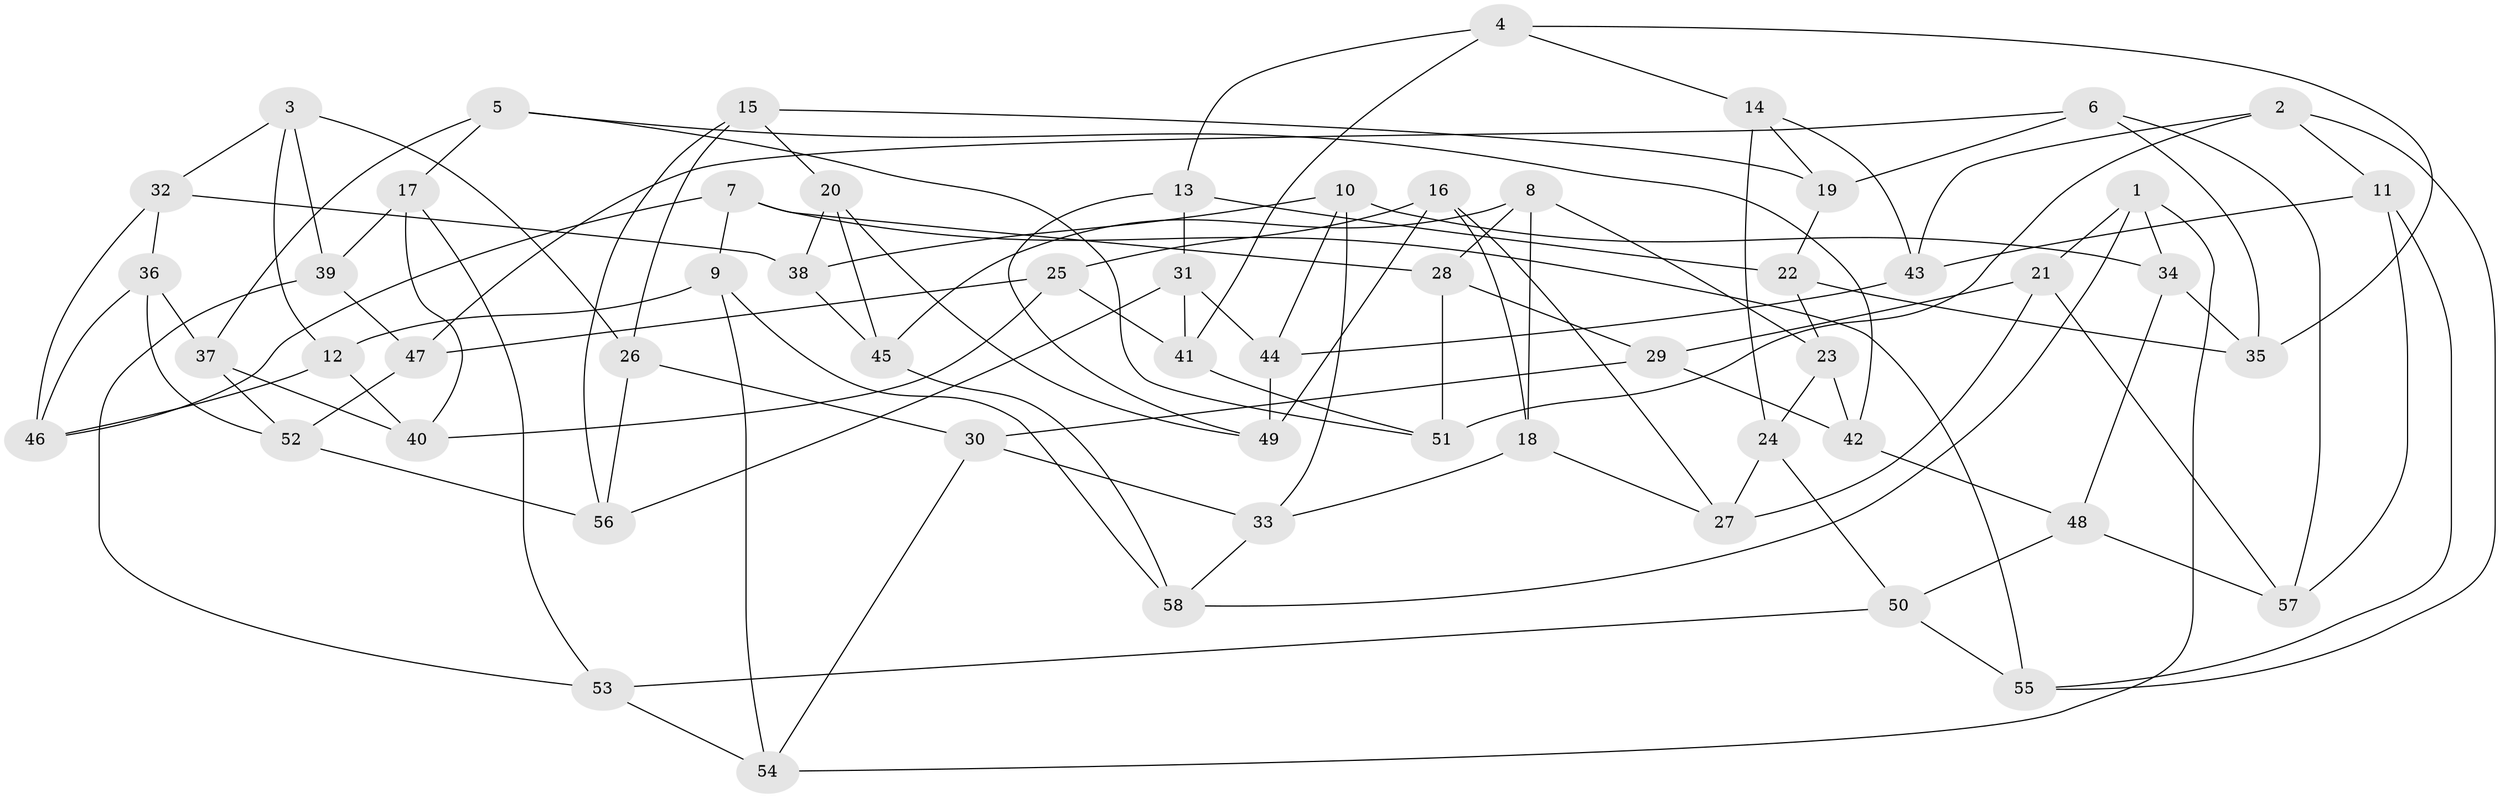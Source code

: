 // Generated by graph-tools (version 1.1) at 2025/50/03/09/25 03:50:51]
// undirected, 58 vertices, 116 edges
graph export_dot {
graph [start="1"]
  node [color=gray90,style=filled];
  1;
  2;
  3;
  4;
  5;
  6;
  7;
  8;
  9;
  10;
  11;
  12;
  13;
  14;
  15;
  16;
  17;
  18;
  19;
  20;
  21;
  22;
  23;
  24;
  25;
  26;
  27;
  28;
  29;
  30;
  31;
  32;
  33;
  34;
  35;
  36;
  37;
  38;
  39;
  40;
  41;
  42;
  43;
  44;
  45;
  46;
  47;
  48;
  49;
  50;
  51;
  52;
  53;
  54;
  55;
  56;
  57;
  58;
  1 -- 54;
  1 -- 21;
  1 -- 34;
  1 -- 58;
  2 -- 43;
  2 -- 11;
  2 -- 51;
  2 -- 55;
  3 -- 32;
  3 -- 26;
  3 -- 12;
  3 -- 39;
  4 -- 13;
  4 -- 14;
  4 -- 35;
  4 -- 41;
  5 -- 51;
  5 -- 17;
  5 -- 42;
  5 -- 37;
  6 -- 47;
  6 -- 19;
  6 -- 57;
  6 -- 35;
  7 -- 9;
  7 -- 55;
  7 -- 46;
  7 -- 28;
  8 -- 45;
  8 -- 28;
  8 -- 23;
  8 -- 18;
  9 -- 54;
  9 -- 58;
  9 -- 12;
  10 -- 34;
  10 -- 33;
  10 -- 44;
  10 -- 38;
  11 -- 43;
  11 -- 55;
  11 -- 57;
  12 -- 40;
  12 -- 46;
  13 -- 31;
  13 -- 49;
  13 -- 22;
  14 -- 24;
  14 -- 43;
  14 -- 19;
  15 -- 26;
  15 -- 20;
  15 -- 19;
  15 -- 56;
  16 -- 25;
  16 -- 18;
  16 -- 49;
  16 -- 27;
  17 -- 40;
  17 -- 53;
  17 -- 39;
  18 -- 33;
  18 -- 27;
  19 -- 22;
  20 -- 45;
  20 -- 38;
  20 -- 49;
  21 -- 27;
  21 -- 29;
  21 -- 57;
  22 -- 23;
  22 -- 35;
  23 -- 24;
  23 -- 42;
  24 -- 27;
  24 -- 50;
  25 -- 41;
  25 -- 40;
  25 -- 47;
  26 -- 56;
  26 -- 30;
  28 -- 51;
  28 -- 29;
  29 -- 42;
  29 -- 30;
  30 -- 33;
  30 -- 54;
  31 -- 56;
  31 -- 44;
  31 -- 41;
  32 -- 38;
  32 -- 36;
  32 -- 46;
  33 -- 58;
  34 -- 35;
  34 -- 48;
  36 -- 46;
  36 -- 52;
  36 -- 37;
  37 -- 52;
  37 -- 40;
  38 -- 45;
  39 -- 53;
  39 -- 47;
  41 -- 51;
  42 -- 48;
  43 -- 44;
  44 -- 49;
  45 -- 58;
  47 -- 52;
  48 -- 50;
  48 -- 57;
  50 -- 53;
  50 -- 55;
  52 -- 56;
  53 -- 54;
}
